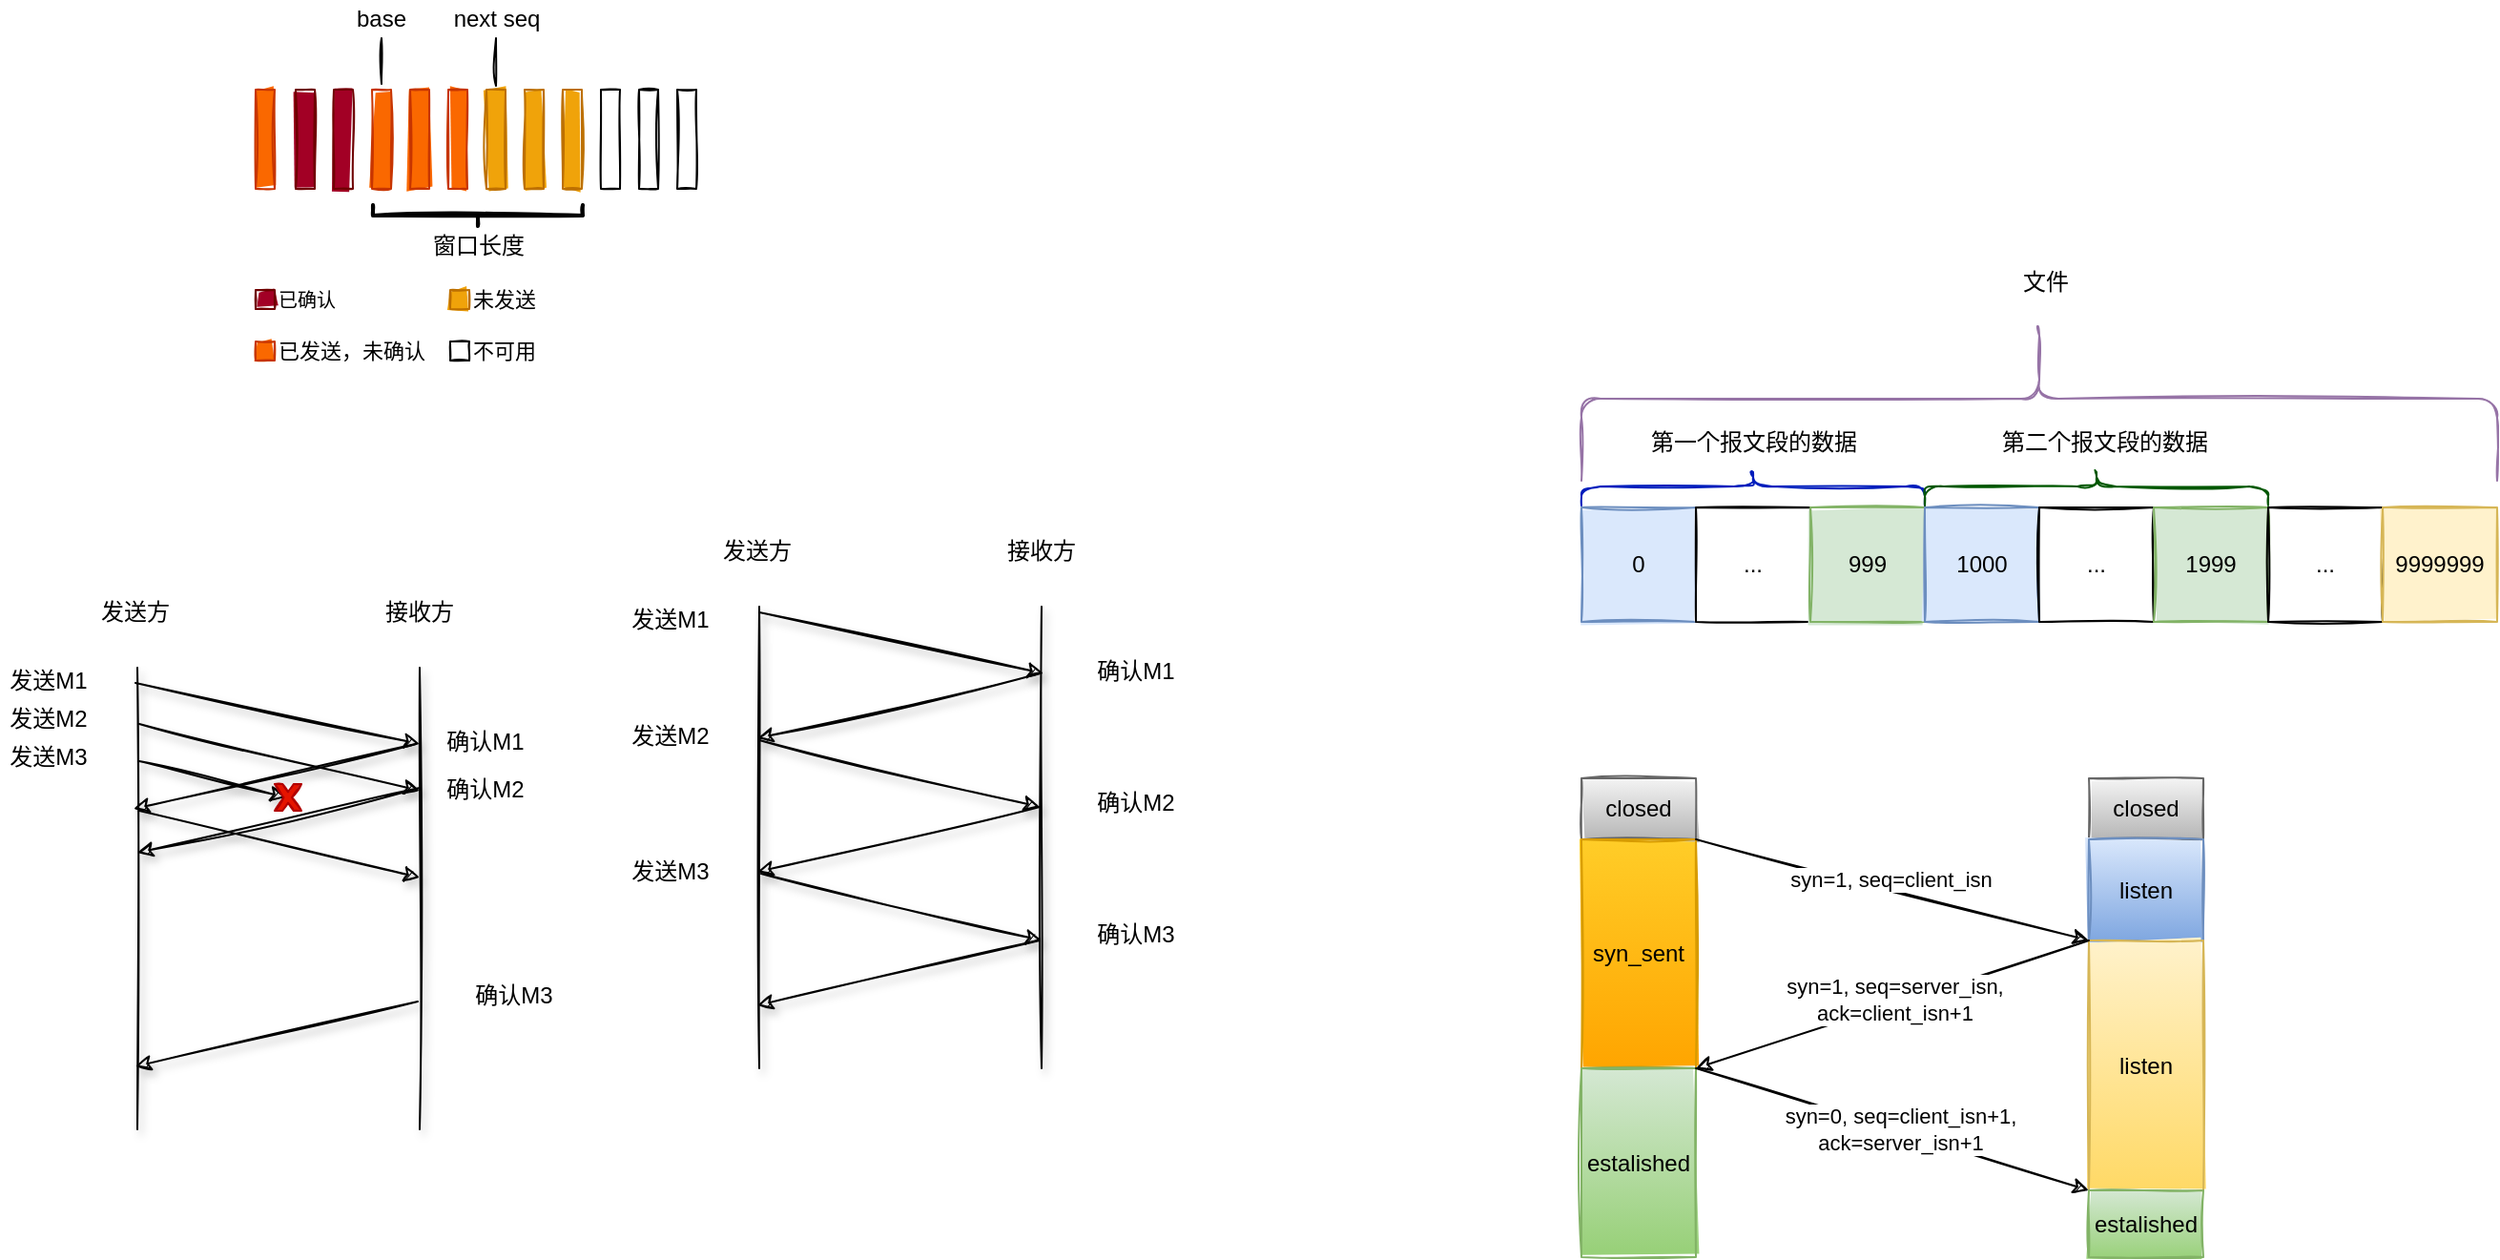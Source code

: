 <mxfile version="13.8.8" type="github">
  <diagram id="rEZjkP4qBjMyPhjxHTaZ" name="第 1 页">
    <mxGraphModel dx="1613" dy="459" grid="0" gridSize="10" guides="1" tooltips="1" connect="1" arrows="1" fold="1" page="0" pageScale="1" pageWidth="2339" pageHeight="3300" background="none" math="0" shadow="0">
      <root>
        <mxCell id="0" />
        <mxCell id="1" parent="0" />
        <mxCell id="QJgU92E7XcyVNqFopd3X-1" value="0" style="rounded=0;whiteSpace=wrap;html=1;sketch=1;fillColor=#dae8fc;strokeColor=#6c8ebf;fillStyle=solid;" parent="1" vertex="1">
          <mxGeometry x="162" y="277" width="60" height="60" as="geometry" />
        </mxCell>
        <mxCell id="QJgU92E7XcyVNqFopd3X-2" value="..." style="rounded=0;whiteSpace=wrap;html=1;sketch=1;" parent="1" vertex="1">
          <mxGeometry x="222" y="277" width="60" height="60" as="geometry" />
        </mxCell>
        <mxCell id="QJgU92E7XcyVNqFopd3X-3" value="999" style="rounded=0;whiteSpace=wrap;html=1;sketch=1;fillColor=#d5e8d4;strokeColor=#82b366;fillStyle=solid;" parent="1" vertex="1">
          <mxGeometry x="282" y="277" width="60" height="60" as="geometry" />
        </mxCell>
        <mxCell id="QJgU92E7XcyVNqFopd3X-4" value="1000" style="rounded=0;whiteSpace=wrap;html=1;sketch=1;fillColor=#dae8fc;strokeColor=#6c8ebf;fillStyle=solid;" parent="1" vertex="1">
          <mxGeometry x="342" y="277" width="60" height="60" as="geometry" />
        </mxCell>
        <mxCell id="QJgU92E7XcyVNqFopd3X-5" value="..." style="rounded=0;whiteSpace=wrap;html=1;sketch=1;" parent="1" vertex="1">
          <mxGeometry x="402" y="277" width="60" height="60" as="geometry" />
        </mxCell>
        <mxCell id="QJgU92E7XcyVNqFopd3X-6" value="1999" style="rounded=0;whiteSpace=wrap;html=1;sketch=1;fillColor=#d5e8d4;strokeColor=#82b366;fillStyle=solid;" parent="1" vertex="1">
          <mxGeometry x="462" y="277" width="60" height="60" as="geometry" />
        </mxCell>
        <mxCell id="QJgU92E7XcyVNqFopd3X-7" value="..." style="rounded=0;whiteSpace=wrap;html=1;sketch=1;" parent="1" vertex="1">
          <mxGeometry x="522" y="277" width="60" height="60" as="geometry" />
        </mxCell>
        <mxCell id="QJgU92E7XcyVNqFopd3X-8" value="9999999" style="rounded=0;whiteSpace=wrap;html=1;sketch=1;fillColor=#fff2cc;strokeColor=#d6b656;fillStyle=solid;" parent="1" vertex="1">
          <mxGeometry x="582" y="277" width="60" height="60" as="geometry" />
        </mxCell>
        <mxCell id="QJgU92E7XcyVNqFopd3X-9" value="" style="shape=curlyBracket;whiteSpace=wrap;html=1;rounded=1;direction=south;sketch=1;fillColor=#0050ef;strokeColor=#001DBC;fontColor=#ffffff;" parent="1" vertex="1">
          <mxGeometry x="162" y="256" width="180" height="20" as="geometry" />
        </mxCell>
        <mxCell id="QJgU92E7XcyVNqFopd3X-10" value="" style="shape=curlyBracket;whiteSpace=wrap;html=1;rounded=1;direction=south;sketch=1;fillColor=#008a00;strokeColor=#005700;fontColor=#ffffff;" parent="1" vertex="1">
          <mxGeometry x="342" y="256" width="180" height="20" as="geometry" />
        </mxCell>
        <mxCell id="QJgU92E7XcyVNqFopd3X-12" value="第一个报文段的数据" style="text;html=1;resizable=0;autosize=1;align=center;verticalAlign=middle;points=[];fillColor=none;strokeColor=none;rounded=0;sketch=1;" parent="1" vertex="1">
          <mxGeometry x="193" y="234" width="118" height="18" as="geometry" />
        </mxCell>
        <mxCell id="QJgU92E7XcyVNqFopd3X-13" value="第二个报文段的数据" style="text;html=1;resizable=0;autosize=1;align=center;verticalAlign=middle;points=[];fillColor=none;strokeColor=none;rounded=0;sketch=1;" parent="1" vertex="1">
          <mxGeometry x="377" y="234" width="118" height="18" as="geometry" />
        </mxCell>
        <mxCell id="QJgU92E7XcyVNqFopd3X-14" value="" style="shape=curlyBracket;whiteSpace=wrap;html=1;rounded=1;sketch=1;rotation=90;fillColor=#e1d5e7;strokeColor=#9673a6;" parent="1" vertex="1">
          <mxGeometry x="359" y="-20" width="86" height="480" as="geometry" />
        </mxCell>
        <mxCell id="QJgU92E7XcyVNqFopd3X-15" value="文件" style="text;html=1;resizable=0;autosize=1;align=center;verticalAlign=middle;points=[];fillColor=none;strokeColor=none;rounded=0;sketch=1;" parent="1" vertex="1">
          <mxGeometry x="388" y="150" width="34" height="18" as="geometry" />
        </mxCell>
        <mxCell id="QJgU92E7XcyVNqFopd3X-17" value="closed" style="rounded=0;whiteSpace=wrap;html=1;sketch=1;fillColor=#f5f5f5;strokeColor=#666666;fillStyle=solid;glass=0;shadow=0;gradientColor=#b3b3b3;" parent="1" vertex="1">
          <mxGeometry x="162" y="419" width="60" height="32" as="geometry" />
        </mxCell>
        <mxCell id="QJgU92E7XcyVNqFopd3X-18" value="closed" style="rounded=0;whiteSpace=wrap;html=1;sketch=1;fillColor=#f5f5f5;strokeColor=#666666;fillStyle=solid;gradientColor=#b3b3b3;" parent="1" vertex="1">
          <mxGeometry x="428" y="419" width="60" height="32" as="geometry" />
        </mxCell>
        <mxCell id="QJgU92E7XcyVNqFopd3X-19" value="syn_sent" style="rounded=0;whiteSpace=wrap;html=1;sketch=1;fillColor=#ffcd28;strokeColor=#d79b00;fillStyle=solid;glass=0;shadow=0;gradientColor=#ffa500;" parent="1" vertex="1">
          <mxGeometry x="162" y="451" width="60" height="120" as="geometry" />
        </mxCell>
        <mxCell id="QJgU92E7XcyVNqFopd3X-20" value="estalished" style="rounded=0;whiteSpace=wrap;html=1;sketch=1;fillColor=#d5e8d4;strokeColor=#82b366;fillStyle=solid;glass=0;shadow=0;gradientColor=#97d077;" parent="1" vertex="1">
          <mxGeometry x="162" y="571" width="60" height="99" as="geometry" />
        </mxCell>
        <mxCell id="QJgU92E7XcyVNqFopd3X-21" value="listen" style="rounded=0;whiteSpace=wrap;html=1;sketch=1;fillColor=#dae8fc;strokeColor=#6c8ebf;fillStyle=solid;gradientColor=#7ea6e0;" parent="1" vertex="1">
          <mxGeometry x="428" y="451" width="60" height="53" as="geometry" />
        </mxCell>
        <mxCell id="QJgU92E7XcyVNqFopd3X-22" value="listen" style="rounded=0;whiteSpace=wrap;html=1;sketch=1;fillColor=#fff2cc;strokeColor=#d6b656;fillStyle=solid;gradientColor=#ffd966;" parent="1" vertex="1">
          <mxGeometry x="428" y="504" width="60" height="131" as="geometry" />
        </mxCell>
        <mxCell id="QJgU92E7XcyVNqFopd3X-23" value="estalished" style="rounded=0;whiteSpace=wrap;html=1;sketch=1;fillColor=#d5e8d4;strokeColor=#82b366;fillStyle=solid;gradientColor=#97d077;" parent="1" vertex="1">
          <mxGeometry x="428" y="635" width="60" height="35" as="geometry" />
        </mxCell>
        <mxCell id="QJgU92E7XcyVNqFopd3X-25" value="" style="endArrow=classic;html=1;exitX=1;exitY=0;exitDx=0;exitDy=0;entryX=0;entryY=1;entryDx=0;entryDy=0;sketch=1;" parent="1" source="QJgU92E7XcyVNqFopd3X-19" target="QJgU92E7XcyVNqFopd3X-21" edge="1">
          <mxGeometry width="50" height="50" relative="1" as="geometry">
            <mxPoint x="247" y="515" as="sourcePoint" />
            <mxPoint x="297" y="465" as="targetPoint" />
          </mxGeometry>
        </mxCell>
        <mxCell id="QJgU92E7XcyVNqFopd3X-29" value="syn=1, seq=client_isn" style="edgeLabel;html=1;align=center;verticalAlign=middle;resizable=0;points=[];" parent="QJgU92E7XcyVNqFopd3X-25" vertex="1" connectable="0">
          <mxGeometry x="-0.309" y="1" relative="1" as="geometry">
            <mxPoint x="29.97" y="2.98" as="offset" />
          </mxGeometry>
        </mxCell>
        <mxCell id="QJgU92E7XcyVNqFopd3X-26" value="" style="endArrow=classic;html=1;exitX=0;exitY=1;exitDx=0;exitDy=0;entryX=1;entryY=0;entryDx=0;entryDy=0;sketch=1;" parent="1" source="QJgU92E7XcyVNqFopd3X-21" target="QJgU92E7XcyVNqFopd3X-20" edge="1">
          <mxGeometry width="50" height="50" relative="1" as="geometry">
            <mxPoint x="232" y="461" as="sourcePoint" />
            <mxPoint x="352" y="492" as="targetPoint" />
          </mxGeometry>
        </mxCell>
        <mxCell id="QJgU92E7XcyVNqFopd3X-30" value="syn=1, seq=server_isn,&lt;br&gt;ack=client_isn+1" style="edgeLabel;html=1;align=center;verticalAlign=middle;resizable=0;points=[];" parent="QJgU92E7XcyVNqFopd3X-26" vertex="1" connectable="0">
          <mxGeometry x="-0.193" y="-1" relative="1" as="geometry">
            <mxPoint x="-18.36" y="5.11" as="offset" />
          </mxGeometry>
        </mxCell>
        <mxCell id="QJgU92E7XcyVNqFopd3X-27" value="" style="endArrow=classic;html=1;exitX=1;exitY=0;exitDx=0;exitDy=0;entryX=0;entryY=0;entryDx=0;entryDy=0;sketch=1;" parent="1" source="QJgU92E7XcyVNqFopd3X-20" target="QJgU92E7XcyVNqFopd3X-23" edge="1">
          <mxGeometry width="50" height="50" relative="1" as="geometry">
            <mxPoint x="352" y="492" as="sourcePoint" />
            <mxPoint x="232" y="534" as="targetPoint" />
          </mxGeometry>
        </mxCell>
        <mxCell id="QJgU92E7XcyVNqFopd3X-31" value="syn=0, seq=client_isn+1,&lt;br&gt;ack=server_isn+1" style="edgeLabel;html=1;align=center;verticalAlign=middle;resizable=0;points=[];" parent="QJgU92E7XcyVNqFopd3X-27" vertex="1" connectable="0">
          <mxGeometry x="0.093" y="-1" relative="1" as="geometry">
            <mxPoint x="-5.32" y="-3.94" as="offset" />
          </mxGeometry>
        </mxCell>
        <mxCell id="5bsIVzglvSC6KsUi3NtX-4" value="" style="endArrow=none;html=1;sketch=1;shadow=1;" edge="1" parent="1">
          <mxGeometry width="50" height="50" relative="1" as="geometry">
            <mxPoint x="-269" y="571" as="sourcePoint" />
            <mxPoint x="-269" y="329" as="targetPoint" />
          </mxGeometry>
        </mxCell>
        <mxCell id="5bsIVzglvSC6KsUi3NtX-5" value="" style="endArrow=none;html=1;sketch=1;shadow=1;" edge="1" parent="1">
          <mxGeometry width="50" height="50" relative="1" as="geometry">
            <mxPoint x="-121" y="571" as="sourcePoint" />
            <mxPoint x="-121" y="329" as="targetPoint" />
          </mxGeometry>
        </mxCell>
        <mxCell id="5bsIVzglvSC6KsUi3NtX-6" value="" style="endArrow=classic;html=1;sketch=1;shadow=1;" edge="1" parent="1">
          <mxGeometry width="50" height="50" relative="1" as="geometry">
            <mxPoint x="-269" y="332" as="sourcePoint" />
            <mxPoint x="-120" y="364" as="targetPoint" />
          </mxGeometry>
        </mxCell>
        <mxCell id="5bsIVzglvSC6KsUi3NtX-7" value="" style="endArrow=classic;html=1;sketch=1;shadow=1;" edge="1" parent="1">
          <mxGeometry width="50" height="50" relative="1" as="geometry">
            <mxPoint x="-122" y="364" as="sourcePoint" />
            <mxPoint x="-270" y="398" as="targetPoint" />
          </mxGeometry>
        </mxCell>
        <mxCell id="5bsIVzglvSC6KsUi3NtX-8" value="" style="endArrow=classic;html=1;sketch=1;shadow=1;" edge="1" parent="1">
          <mxGeometry width="50" height="50" relative="1" as="geometry">
            <mxPoint x="-269" y="399" as="sourcePoint" />
            <mxPoint x="-122" y="434" as="targetPoint" />
          </mxGeometry>
        </mxCell>
        <mxCell id="5bsIVzglvSC6KsUi3NtX-10" value="" style="endArrow=classic;html=1;sketch=1;shadow=1;" edge="1" parent="1">
          <mxGeometry width="50" height="50" relative="1" as="geometry">
            <mxPoint x="-122" y="434" as="sourcePoint" />
            <mxPoint x="-270" y="468" as="targetPoint" />
          </mxGeometry>
        </mxCell>
        <mxCell id="5bsIVzglvSC6KsUi3NtX-11" value="" style="endArrow=classic;html=1;sketch=1;shadow=1;" edge="1" parent="1">
          <mxGeometry width="50" height="50" relative="1" as="geometry">
            <mxPoint x="-268" y="469" as="sourcePoint" />
            <mxPoint x="-121" y="504" as="targetPoint" />
          </mxGeometry>
        </mxCell>
        <mxCell id="5bsIVzglvSC6KsUi3NtX-12" value="" style="endArrow=classic;html=1;sketch=1;shadow=1;" edge="1" parent="1">
          <mxGeometry width="50" height="50" relative="1" as="geometry">
            <mxPoint x="-122" y="504" as="sourcePoint" />
            <mxPoint x="-270" y="538" as="targetPoint" />
          </mxGeometry>
        </mxCell>
        <mxCell id="5bsIVzglvSC6KsUi3NtX-13" value="发送方" style="text;html=1;strokeColor=none;fillColor=none;align=center;verticalAlign=middle;whiteSpace=wrap;rounded=0;" vertex="1" parent="1">
          <mxGeometry x="-290" y="290" width="40" height="20" as="geometry" />
        </mxCell>
        <mxCell id="5bsIVzglvSC6KsUi3NtX-14" value="接收方" style="text;html=1;strokeColor=none;fillColor=none;align=center;verticalAlign=middle;whiteSpace=wrap;rounded=0;" vertex="1" parent="1">
          <mxGeometry x="-141" y="290" width="40" height="20" as="geometry" />
        </mxCell>
        <mxCell id="5bsIVzglvSC6KsUi3NtX-15" value="发送M1" style="text;html=1;strokeColor=none;fillColor=none;align=center;verticalAlign=middle;whiteSpace=wrap;rounded=0;" vertex="1" parent="1">
          <mxGeometry x="-341" y="326" width="51" height="20" as="geometry" />
        </mxCell>
        <mxCell id="5bsIVzglvSC6KsUi3NtX-16" value="发送M2" style="text;html=1;strokeColor=none;fillColor=none;align=center;verticalAlign=middle;whiteSpace=wrap;rounded=0;" vertex="1" parent="1">
          <mxGeometry x="-341" y="387" width="51" height="20" as="geometry" />
        </mxCell>
        <mxCell id="5bsIVzglvSC6KsUi3NtX-17" value="发送M3" style="text;html=1;strokeColor=none;fillColor=none;align=center;verticalAlign=middle;whiteSpace=wrap;rounded=0;" vertex="1" parent="1">
          <mxGeometry x="-341" y="458" width="51" height="20" as="geometry" />
        </mxCell>
        <mxCell id="5bsIVzglvSC6KsUi3NtX-19" value="确认M1" style="text;html=1;strokeColor=none;fillColor=none;align=center;verticalAlign=middle;whiteSpace=wrap;rounded=0;sketch=0;glass=0;shadow=0;" vertex="1" parent="1">
          <mxGeometry x="-97" y="353" width="51" height="20" as="geometry" />
        </mxCell>
        <mxCell id="5bsIVzglvSC6KsUi3NtX-20" value="确认M2" style="text;html=1;strokeColor=none;fillColor=none;align=center;verticalAlign=middle;whiteSpace=wrap;rounded=0;" vertex="1" parent="1">
          <mxGeometry x="-97" y="422" width="51" height="20" as="geometry" />
        </mxCell>
        <mxCell id="5bsIVzglvSC6KsUi3NtX-21" value="确认M3" style="text;html=1;strokeColor=none;fillColor=none;align=center;verticalAlign=middle;whiteSpace=wrap;rounded=0;" vertex="1" parent="1">
          <mxGeometry x="-97" y="491" width="51" height="20" as="geometry" />
        </mxCell>
        <mxCell id="5bsIVzglvSC6KsUi3NtX-22" value="" style="rounded=0;whiteSpace=wrap;html=1;shadow=0;glass=0;sketch=1;fillColor=#fa6800;strokeColor=#C73500;fontColor=#ffffff;fillStyle=solid;" vertex="1" parent="1">
          <mxGeometry x="-533" y="58" width="10" height="52" as="geometry" />
        </mxCell>
        <mxCell id="5bsIVzglvSC6KsUi3NtX-24" value="" style="rounded=0;whiteSpace=wrap;html=1;shadow=0;glass=0;sketch=1;fillColor=#a20025;strokeColor=#6F0000;fontColor=#ffffff;fillStyle=solid;" vertex="1" parent="1">
          <mxGeometry x="-512" y="58" width="10" height="52" as="geometry" />
        </mxCell>
        <mxCell id="5bsIVzglvSC6KsUi3NtX-25" value="" style="rounded=0;whiteSpace=wrap;html=1;shadow=0;glass=0;sketch=1;fillColor=#a20025;strokeColor=#6F0000;fontColor=#ffffff;fillStyle=solid;" vertex="1" parent="1">
          <mxGeometry x="-492" y="58" width="10" height="52" as="geometry" />
        </mxCell>
        <mxCell id="5bsIVzglvSC6KsUi3NtX-26" value="" style="rounded=0;whiteSpace=wrap;html=1;shadow=0;glass=0;sketch=1;fillColor=#fa6800;strokeColor=#C73500;fontColor=#ffffff;fillStyle=solid;" vertex="1" parent="1">
          <mxGeometry x="-472" y="58" width="10" height="52" as="geometry" />
        </mxCell>
        <mxCell id="5bsIVzglvSC6KsUi3NtX-27" value="" style="rounded=0;whiteSpace=wrap;html=1;shadow=0;glass=0;sketch=1;fillColor=#fa6800;strokeColor=#C73500;fontColor=#ffffff;fillStyle=solid;" vertex="1" parent="1">
          <mxGeometry x="-452" y="58" width="10" height="52" as="geometry" />
        </mxCell>
        <mxCell id="5bsIVzglvSC6KsUi3NtX-28" value="" style="rounded=0;whiteSpace=wrap;html=1;shadow=0;glass=0;sketch=1;fillColor=#fa6800;strokeColor=#C73500;fontColor=#ffffff;fillStyle=solid;" vertex="1" parent="1">
          <mxGeometry x="-432" y="58" width="10" height="52" as="geometry" />
        </mxCell>
        <mxCell id="5bsIVzglvSC6KsUi3NtX-29" value="" style="rounded=0;whiteSpace=wrap;html=1;shadow=0;glass=0;sketch=1;fillColor=#f0a30a;strokeColor=#BD7000;fontColor=#ffffff;fillStyle=solid;" vertex="1" parent="1">
          <mxGeometry x="-412" y="58" width="10" height="52" as="geometry" />
        </mxCell>
        <mxCell id="5bsIVzglvSC6KsUi3NtX-30" value="" style="rounded=0;whiteSpace=wrap;html=1;shadow=0;glass=0;sketch=1;fillColor=#f0a30a;strokeColor=#BD7000;fontColor=#ffffff;fillStyle=solid;" vertex="1" parent="1">
          <mxGeometry x="-392" y="58" width="10" height="52" as="geometry" />
        </mxCell>
        <mxCell id="5bsIVzglvSC6KsUi3NtX-31" value="" style="rounded=0;whiteSpace=wrap;html=1;shadow=0;glass=0;sketch=1;fillColor=#f0a30a;strokeColor=#BD7000;fontColor=#ffffff;fillStyle=solid;" vertex="1" parent="1">
          <mxGeometry x="-372" y="58" width="10" height="52" as="geometry" />
        </mxCell>
        <mxCell id="5bsIVzglvSC6KsUi3NtX-32" value="" style="rounded=0;whiteSpace=wrap;html=1;shadow=0;glass=0;sketch=1;fillStyle=solid;" vertex="1" parent="1">
          <mxGeometry x="-352" y="58" width="10" height="52" as="geometry" />
        </mxCell>
        <mxCell id="5bsIVzglvSC6KsUi3NtX-33" value="" style="rounded=0;whiteSpace=wrap;html=1;shadow=0;glass=0;sketch=1;fillStyle=solid;" vertex="1" parent="1">
          <mxGeometry x="-332" y="58" width="10" height="52" as="geometry" />
        </mxCell>
        <mxCell id="5bsIVzglvSC6KsUi3NtX-34" value="" style="rounded=0;whiteSpace=wrap;html=1;shadow=0;glass=0;sketch=1;fillStyle=solid;" vertex="1" parent="1">
          <mxGeometry x="-312" y="58" width="10" height="52" as="geometry" />
        </mxCell>
        <mxCell id="5bsIVzglvSC6KsUi3NtX-37" value="" style="strokeWidth=2;html=1;shape=mxgraph.flowchart.annotation_2;align=left;labelPosition=right;pointerEvents=1;rounded=0;shadow=0;glass=0;sketch=1;rotation=-90;" vertex="1" parent="1">
          <mxGeometry x="-422" y="69" width="11" height="110" as="geometry" />
        </mxCell>
        <mxCell id="5bsIVzglvSC6KsUi3NtX-38" value="窗口长度" style="text;html=1;strokeColor=none;fillColor=none;align=center;verticalAlign=middle;whiteSpace=wrap;rounded=0;shadow=0;glass=0;sketch=1;" vertex="1" parent="1">
          <mxGeometry x="-443.5" y="130" width="54" height="20" as="geometry" />
        </mxCell>
        <mxCell id="5bsIVzglvSC6KsUi3NtX-39" value="" style="rounded=0;whiteSpace=wrap;html=1;shadow=0;glass=0;sketch=1;fillColor=#a20025;strokeColor=#6F0000;fontColor=#ffffff;fillStyle=solid;" vertex="1" parent="1">
          <mxGeometry x="-533" y="163" width="10" height="10" as="geometry" />
        </mxCell>
        <mxCell id="5bsIVzglvSC6KsUi3NtX-40" value="&lt;font style=&quot;font-size: 10px&quot;&gt;已确认&lt;/font&gt;" style="text;html=1;strokeColor=none;fillColor=none;align=left;verticalAlign=middle;whiteSpace=wrap;rounded=0;shadow=0;glass=0;sketch=1;fillStyle=solid;" vertex="1" parent="1">
          <mxGeometry x="-523" y="158" width="54" height="20" as="geometry" />
        </mxCell>
        <mxCell id="5bsIVzglvSC6KsUi3NtX-41" value="" style="rounded=0;whiteSpace=wrap;html=1;shadow=0;glass=0;sketch=1;fillColor=#fa6800;strokeColor=#C73500;fontColor=#ffffff;fillStyle=solid;" vertex="1" parent="1">
          <mxGeometry x="-533" y="190" width="10" height="10" as="geometry" />
        </mxCell>
        <mxCell id="5bsIVzglvSC6KsUi3NtX-42" value="&lt;font style=&quot;font-size: 11px&quot;&gt;已发送，未确认&lt;/font&gt;" style="text;html=1;strokeColor=none;fillColor=none;align=left;verticalAlign=middle;whiteSpace=wrap;rounded=0;shadow=0;glass=0;sketch=1;fillStyle=solid;" vertex="1" parent="1">
          <mxGeometry x="-523" y="185" width="92" height="20" as="geometry" />
        </mxCell>
        <mxCell id="5bsIVzglvSC6KsUi3NtX-43" value="" style="rounded=0;whiteSpace=wrap;html=1;shadow=0;glass=0;sketch=1;fillColor=#f0a30a;strokeColor=#BD7000;fontColor=#ffffff;fillStyle=solid;" vertex="1" parent="1">
          <mxGeometry x="-431" y="163" width="10" height="10" as="geometry" />
        </mxCell>
        <mxCell id="5bsIVzglvSC6KsUi3NtX-44" value="&lt;span style=&quot;font-size: 11px&quot;&gt;未发送&lt;/span&gt;" style="text;html=1;strokeColor=none;fillColor=none;align=left;verticalAlign=middle;whiteSpace=wrap;rounded=0;shadow=0;glass=0;sketch=0;" vertex="1" parent="1">
          <mxGeometry x="-421" y="158" width="92" height="20" as="geometry" />
        </mxCell>
        <mxCell id="5bsIVzglvSC6KsUi3NtX-45" value="" style="rounded=0;whiteSpace=wrap;html=1;shadow=0;glass=0;sketch=1;fillStyle=solid;" vertex="1" parent="1">
          <mxGeometry x="-431" y="190" width="10" height="10" as="geometry" />
        </mxCell>
        <mxCell id="5bsIVzglvSC6KsUi3NtX-46" value="&lt;span style=&quot;font-size: 11px&quot;&gt;不可用&lt;/span&gt;" style="text;html=1;strokeColor=none;fillColor=none;align=left;verticalAlign=middle;whiteSpace=wrap;rounded=0;shadow=0;glass=0;sketch=0;" vertex="1" parent="1">
          <mxGeometry x="-421" y="185" width="92" height="20" as="geometry" />
        </mxCell>
        <mxCell id="5bsIVzglvSC6KsUi3NtX-47" value="base" style="text;html=1;strokeColor=none;fillColor=none;align=center;verticalAlign=middle;whiteSpace=wrap;rounded=0;shadow=0;glass=0;sketch=1;" vertex="1" parent="1">
          <mxGeometry x="-487" y="11" width="40" height="20" as="geometry" />
        </mxCell>
        <mxCell id="5bsIVzglvSC6KsUi3NtX-49" value="" style="endArrow=none;html=1;shadow=0;entryX=0.5;entryY=1;entryDx=0;entryDy=0;sketch=1;" edge="1" parent="1" target="5bsIVzglvSC6KsUi3NtX-47">
          <mxGeometry width="50" height="50" relative="1" as="geometry">
            <mxPoint x="-467" y="55" as="sourcePoint" />
            <mxPoint x="-525" y="30" as="targetPoint" />
          </mxGeometry>
        </mxCell>
        <mxCell id="5bsIVzglvSC6KsUi3NtX-50" value="" style="endArrow=none;html=1;shadow=0;entryX=0.5;entryY=1;entryDx=0;entryDy=0;sketch=1;" edge="1" parent="1" target="5bsIVzglvSC6KsUi3NtX-51">
          <mxGeometry width="50" height="50" relative="1" as="geometry">
            <mxPoint x="-407" y="56" as="sourcePoint" />
            <mxPoint x="-457" y="41" as="targetPoint" />
          </mxGeometry>
        </mxCell>
        <mxCell id="5bsIVzglvSC6KsUi3NtX-51" value="next seq" style="text;html=1;strokeColor=none;fillColor=none;align=center;verticalAlign=middle;whiteSpace=wrap;rounded=0;shadow=0;glass=0;sketch=1;" vertex="1" parent="1">
          <mxGeometry x="-433.5" y="11" width="53" height="20" as="geometry" />
        </mxCell>
        <mxCell id="5bsIVzglvSC6KsUi3NtX-53" value="" style="endArrow=none;html=1;sketch=1;shadow=1;" edge="1" parent="1">
          <mxGeometry width="50" height="50" relative="1" as="geometry">
            <mxPoint x="-595" y="603" as="sourcePoint" />
            <mxPoint x="-595" y="361" as="targetPoint" />
          </mxGeometry>
        </mxCell>
        <mxCell id="5bsIVzglvSC6KsUi3NtX-54" value="" style="endArrow=none;html=1;sketch=1;shadow=1;" edge="1" parent="1">
          <mxGeometry width="50" height="50" relative="1" as="geometry">
            <mxPoint x="-447" y="603" as="sourcePoint" />
            <mxPoint x="-447" y="361" as="targetPoint" />
          </mxGeometry>
        </mxCell>
        <mxCell id="5bsIVzglvSC6KsUi3NtX-55" value="" style="endArrow=classic;html=1;sketch=1;shadow=1;" edge="1" parent="1">
          <mxGeometry width="50" height="50" relative="1" as="geometry">
            <mxPoint x="-596" y="369" as="sourcePoint" />
            <mxPoint x="-447" y="401" as="targetPoint" />
          </mxGeometry>
        </mxCell>
        <mxCell id="5bsIVzglvSC6KsUi3NtX-56" value="" style="endArrow=classic;html=1;sketch=1;shadow=1;" edge="1" parent="1">
          <mxGeometry width="50" height="50" relative="1" as="geometry">
            <mxPoint x="-449" y="401" as="sourcePoint" />
            <mxPoint x="-597" y="435" as="targetPoint" />
          </mxGeometry>
        </mxCell>
        <mxCell id="5bsIVzglvSC6KsUi3NtX-57" value="" style="endArrow=classic;html=1;sketch=1;shadow=1;" edge="1" parent="1">
          <mxGeometry width="50" height="50" relative="1" as="geometry">
            <mxPoint x="-594" y="390.5" as="sourcePoint" />
            <mxPoint x="-447" y="425.5" as="targetPoint" />
          </mxGeometry>
        </mxCell>
        <mxCell id="5bsIVzglvSC6KsUi3NtX-58" value="" style="endArrow=classic;html=1;sketch=1;shadow=1;" edge="1" parent="1">
          <mxGeometry width="50" height="50" relative="1" as="geometry">
            <mxPoint x="-447" y="424" as="sourcePoint" />
            <mxPoint x="-595" y="458" as="targetPoint" />
          </mxGeometry>
        </mxCell>
        <mxCell id="5bsIVzglvSC6KsUi3NtX-59" value="" style="endArrow=classic;html=1;sketch=1;shadow=1;" edge="1" parent="1">
          <mxGeometry width="50" height="50" relative="1" as="geometry">
            <mxPoint x="-594" y="410" as="sourcePoint" />
            <mxPoint x="-517" y="429" as="targetPoint" />
          </mxGeometry>
        </mxCell>
        <mxCell id="5bsIVzglvSC6KsUi3NtX-60" value="" style="endArrow=classic;html=1;sketch=1;shadow=1;" edge="1" parent="1">
          <mxGeometry width="50" height="50" relative="1" as="geometry">
            <mxPoint x="-448" y="536" as="sourcePoint" />
            <mxPoint x="-596" y="570" as="targetPoint" />
          </mxGeometry>
        </mxCell>
        <mxCell id="5bsIVzglvSC6KsUi3NtX-61" value="发送方" style="text;html=1;strokeColor=none;fillColor=none;align=center;verticalAlign=middle;whiteSpace=wrap;rounded=0;" vertex="1" parent="1">
          <mxGeometry x="-616" y="322" width="40" height="20" as="geometry" />
        </mxCell>
        <mxCell id="5bsIVzglvSC6KsUi3NtX-62" value="接收方" style="text;html=1;strokeColor=none;fillColor=none;align=center;verticalAlign=middle;whiteSpace=wrap;rounded=0;" vertex="1" parent="1">
          <mxGeometry x="-467" y="322" width="40" height="20" as="geometry" />
        </mxCell>
        <mxCell id="5bsIVzglvSC6KsUi3NtX-63" value="发送M1" style="text;html=1;strokeColor=none;fillColor=none;align=center;verticalAlign=middle;whiteSpace=wrap;rounded=0;" vertex="1" parent="1">
          <mxGeometry x="-667" y="358" width="51" height="20" as="geometry" />
        </mxCell>
        <mxCell id="5bsIVzglvSC6KsUi3NtX-64" value="发送M2" style="text;html=1;strokeColor=none;fillColor=none;align=center;verticalAlign=middle;whiteSpace=wrap;rounded=0;" vertex="1" parent="1">
          <mxGeometry x="-667" y="378" width="51" height="20" as="geometry" />
        </mxCell>
        <mxCell id="5bsIVzglvSC6KsUi3NtX-65" value="发送M3" style="text;html=1;strokeColor=none;fillColor=none;align=center;verticalAlign=middle;whiteSpace=wrap;rounded=0;" vertex="1" parent="1">
          <mxGeometry x="-667" y="398" width="51" height="20" as="geometry" />
        </mxCell>
        <mxCell id="5bsIVzglvSC6KsUi3NtX-66" value="确认M1" style="text;html=1;strokeColor=none;fillColor=none;align=center;verticalAlign=middle;whiteSpace=wrap;rounded=0;sketch=0;glass=0;shadow=0;" vertex="1" parent="1">
          <mxGeometry x="-438" y="390" width="51" height="20" as="geometry" />
        </mxCell>
        <mxCell id="5bsIVzglvSC6KsUi3NtX-67" value="确认M2" style="text;html=1;strokeColor=none;fillColor=none;align=center;verticalAlign=middle;whiteSpace=wrap;rounded=0;" vertex="1" parent="1">
          <mxGeometry x="-438" y="415" width="51" height="20" as="geometry" />
        </mxCell>
        <mxCell id="5bsIVzglvSC6KsUi3NtX-68" value="确认M3" style="text;html=1;strokeColor=none;fillColor=none;align=center;verticalAlign=middle;whiteSpace=wrap;rounded=0;" vertex="1" parent="1">
          <mxGeometry x="-423" y="523" width="51" height="20" as="geometry" />
        </mxCell>
        <mxCell id="5bsIVzglvSC6KsUi3NtX-89" value="" style="verticalLabelPosition=bottom;verticalAlign=top;html=1;shape=mxgraph.basic.x;rounded=0;shadow=0;glass=0;sketch=1;fillColor=#e51400;strokeColor=#B20000;fontColor=#ffffff;fillStyle=solid;" vertex="1" parent="1">
          <mxGeometry x="-523" y="422" width="14" height="14" as="geometry" />
        </mxCell>
        <mxCell id="5bsIVzglvSC6KsUi3NtX-90" value="" style="endArrow=classic;html=1;sketch=1;shadow=1;" edge="1" parent="1">
          <mxGeometry width="50" height="50" relative="1" as="geometry">
            <mxPoint x="-594" y="436" as="sourcePoint" />
            <mxPoint x="-447" y="471" as="targetPoint" />
          </mxGeometry>
        </mxCell>
      </root>
    </mxGraphModel>
  </diagram>
</mxfile>
